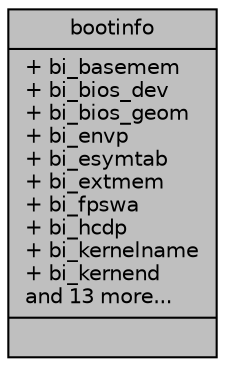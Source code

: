 digraph "bootinfo"
{
 // LATEX_PDF_SIZE
  edge [fontname="Helvetica",fontsize="10",labelfontname="Helvetica",labelfontsize="10"];
  node [fontname="Helvetica",fontsize="10",shape=record];
  Node1 [label="{bootinfo\n|+ bi_basemem\l+ bi_bios_dev\l+ bi_bios_geom\l+ bi_envp\l+ bi_esymtab\l+ bi_extmem\l+ bi_fpswa\l+ bi_hcdp\l+ bi_kernelname\l+ bi_kernend\land 13 more...\l|}",height=0.2,width=0.4,color="black", fillcolor="grey75", style="filled", fontcolor="black",tooltip=" "];
}
